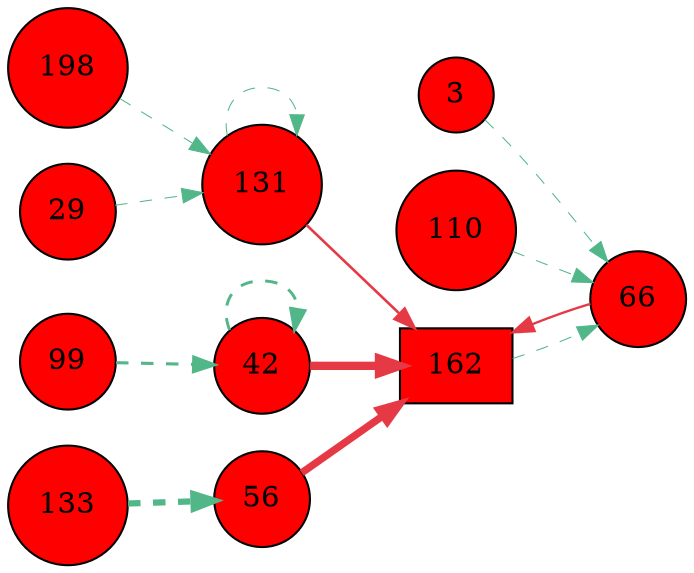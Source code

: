 digraph G{
rankdir=LR;
162 [style=filled, shape=box, fillcolor="#fe0000", label="162"];
131 [style=filled, shape=circle, fillcolor="#fe0000", label="131"];
66 [style=filled, shape=circle, fillcolor="#fe0000", label="66"];
133 [style=filled, shape=circle, fillcolor="#fe0000", label="133"];
99 [style=filled, shape=circle, fillcolor="#fe0000", label="99"];
198 [style=filled, shape=circle, fillcolor="#fe0000", label="198"];
3 [style=filled, shape=circle, fillcolor="#fe0000", label="3"];
42 [style=filled, shape=circle, fillcolor="#fe0000", label="42"];
110 [style=filled, shape=circle, fillcolor="#fe0000", label="110"];
56 [style=filled, shape=circle, fillcolor="#fe0000", label="56"];
29 [style=filled, shape=circle, fillcolor="#fe0000", label="29"];
42 -> 162 [color="#e63946",penwidth=4.00];
56 -> 162 [color="#e63946",penwidth=3.55];
131 -> 162 [color="#e63946",penwidth=1.26];
66 -> 162 [color="#e63946",penwidth=1.13];
133 -> 56 [color="#52b788",style=dashed,penwidth=3.00];
99 -> 42 [color="#52b788",style=dashed,penwidth=1.49];
42 -> 42 [color="#52b788",style=dashed,penwidth=1.41];
29 -> 131 [color="#52b788",style=dashed,penwidth=0.50];
198 -> 131 [color="#52b788",style=dashed,penwidth=0.50];
131 -> 131 [color="#52b788",style=dashed,penwidth=0.50];
3 -> 66 [color="#52b788",style=dashed,penwidth=0.50];
110 -> 66 [color="#52b788",style=dashed,penwidth=0.50];
162 -> 66 [color="#52b788",style=dashed,penwidth=0.50];
}